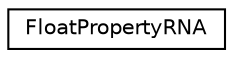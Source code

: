 digraph G
{
  edge [fontname="Helvetica",fontsize="10",labelfontname="Helvetica",labelfontsize="10"];
  node [fontname="Helvetica",fontsize="10",shape=record];
  rankdir=LR;
  Node1 [label="FloatPropertyRNA",height=0.2,width=0.4,color="black", fillcolor="white", style="filled",URL="$dd/d65/structFloatPropertyRNA.html"];
}
